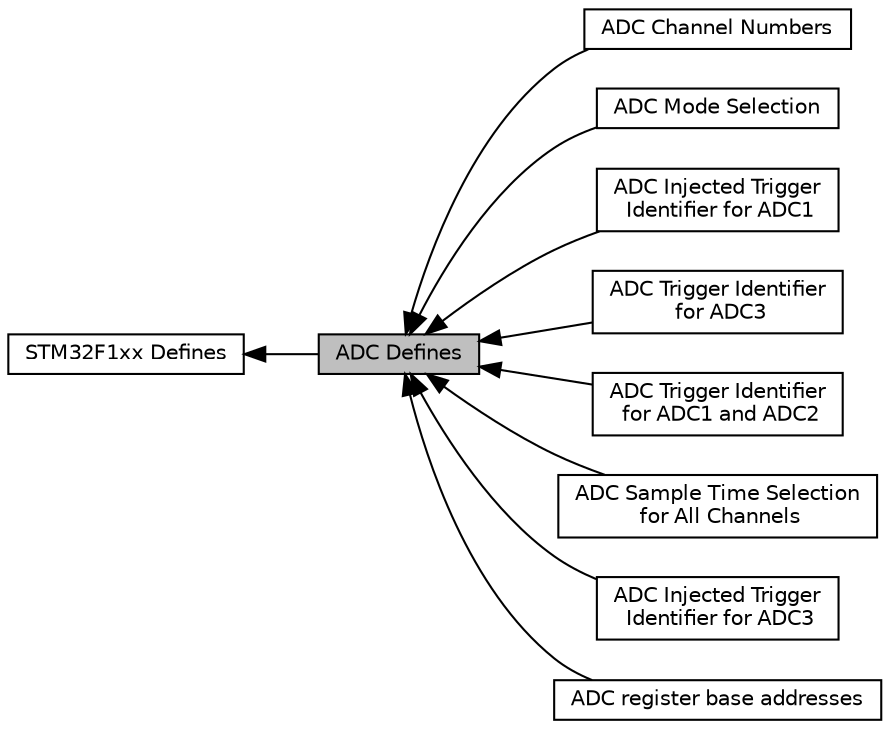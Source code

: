 digraph "ADC Defines"
{
  edge [fontname="Helvetica",fontsize="10",labelfontname="Helvetica",labelfontsize="10"];
  node [fontname="Helvetica",fontsize="10",shape=record];
  rankdir=LR;
  Node1 [label="STM32F1xx Defines",height=0.2,width=0.4,color="black", fillcolor="white", style="filled",URL="$group__STM32F1xx__defines.html",tooltip="Defined Constants and Types for the STM32F1xx series. "];
  Node9 [label="ADC Channel Numbers",height=0.2,width=0.4,color="black", fillcolor="white", style="filled",URL="$group__adc__channel.html"];
  Node2 [label="ADC Mode Selection",height=0.2,width=0.4,color="black", fillcolor="white", style="filled",URL="$group__adc__cr1__dualmod.html"];
  Node5 [label="ADC Injected Trigger\l Identifier for ADC1",height=0.2,width=0.4,color="black", fillcolor="white", style="filled",URL="$group__adc__trigger__injected__12.html",tooltip="and ADC2 "];
  Node4 [label="ADC Trigger Identifier\l for ADC3",height=0.2,width=0.4,color="black", fillcolor="white", style="filled",URL="$group__adc__trigger__regular__3.html"];
  Node3 [label="ADC Trigger Identifier\l for ADC1 and ADC2",height=0.2,width=0.4,color="black", fillcolor="white", style="filled",URL="$group__adc__trigger__regular__12.html"];
  Node7 [label="ADC Sample Time Selection\l for All Channels",height=0.2,width=0.4,color="black", fillcolor="white", style="filled",URL="$group__adc__sample__rg.html"];
  Node0 [label="ADC Defines",height=0.2,width=0.4,color="black", fillcolor="grey75", style="filled", fontcolor="black"];
  Node6 [label="ADC Injected Trigger\l Identifier for ADC3",height=0.2,width=0.4,color="black", fillcolor="white", style="filled",URL="$group__adc__trigger__injected__3.html"];
  Node8 [label="ADC register base addresses",height=0.2,width=0.4,color="black", fillcolor="white", style="filled",URL="$group__adc__reg__base.html"];
  Node1->Node0 [shape=plaintext, dir="back", style="solid"];
  Node0->Node2 [shape=plaintext, dir="back", style="solid"];
  Node0->Node3 [shape=plaintext, dir="back", style="solid"];
  Node0->Node4 [shape=plaintext, dir="back", style="solid"];
  Node0->Node5 [shape=plaintext, dir="back", style="solid"];
  Node0->Node6 [shape=plaintext, dir="back", style="solid"];
  Node0->Node7 [shape=plaintext, dir="back", style="solid"];
  Node0->Node8 [shape=plaintext, dir="back", style="solid"];
  Node0->Node9 [shape=plaintext, dir="back", style="solid"];
}
